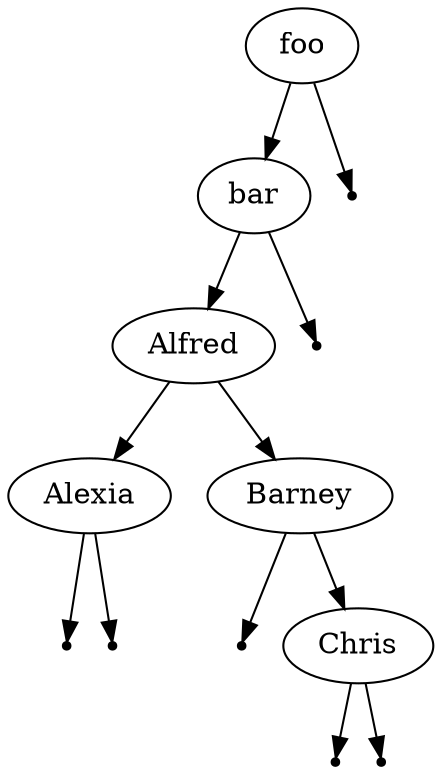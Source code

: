 digraph BST { foo [label="foo" ]; foo -> bar; null0 [shape=point]; foo -> null0; bar [label="bar" ]; bar -> Alfred; null1 [shape=point]; bar -> null1; Alfred [label="Alfred" ]; Alfred -> Alexia; Alfred -> Barney; Alexia [label="Alexia" ]; null2 [shape=point]; Alexia -> null2; null3 [shape=point]; Alexia -> null3; Barney [label="Barney" ]; null4 [shape=point]; Barney -> null4; Barney -> Chris; Chris [label="Chris" ]; null5 [shape=point]; Chris -> null5; null6 [shape=point]; Chris -> null6; }
